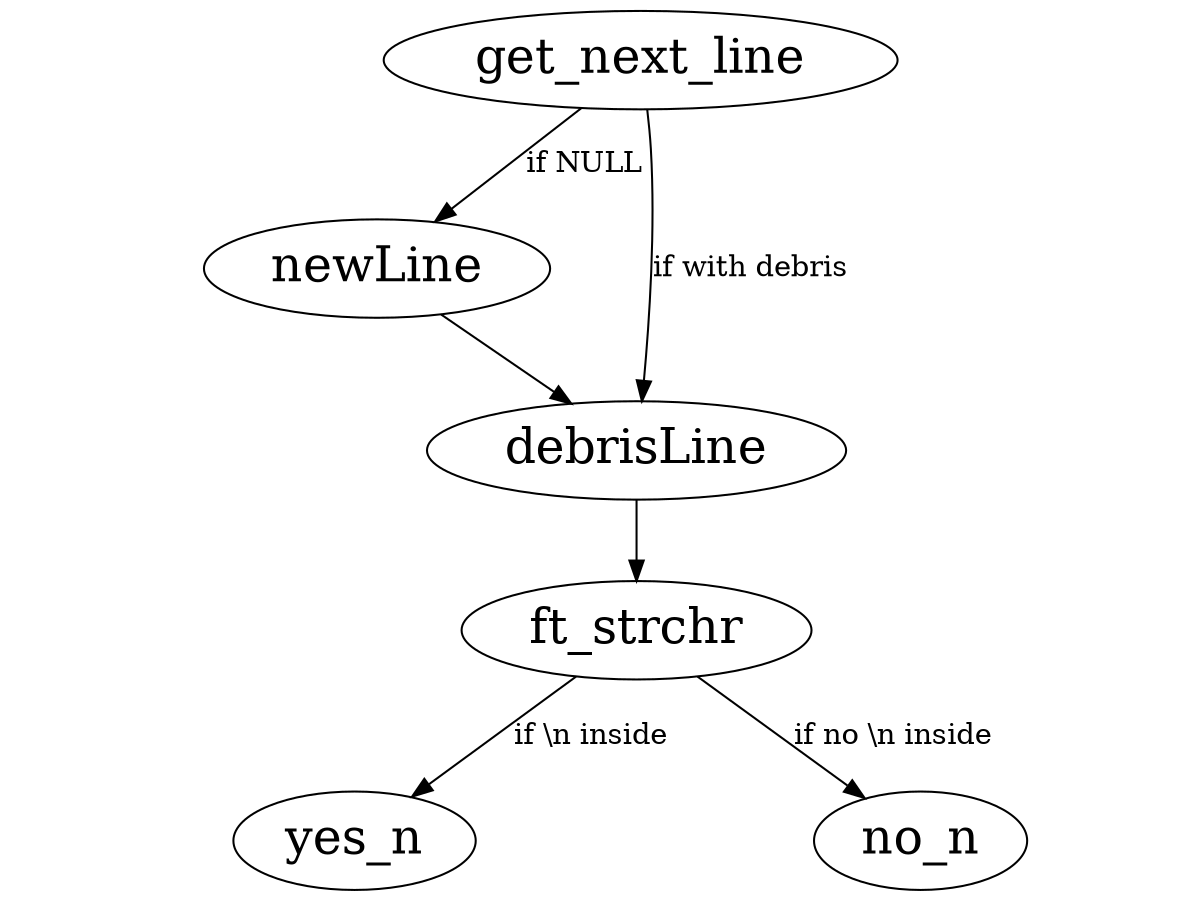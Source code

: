 
digraph G {
	size="8,6"; ratio=fill; node[fontsize=24];

	get_next_line->newLine [label="if NULL"]
	get_next_line->debrisLine [label="if with debris"]

	newLine->debrisLine;

	debrisLine->ft_strchr;

	ft_strchr->yes_n [label="if \\n inside"];
	ft_strchr->no_n [label="if no \\n inside"];
	
	//no_n->malloc; no_n->read; no_n->free_ret; no_n->ft_substr; no_n->ft_strlen;
	//no_n->free_chg; no_n->make_new;

	//make_new->ft_strchr; make_new->ft_substr; make_new->ft_strjoin; make_new->free_chg;
	//make_new->ft_strlen; make_new->free;

	//subgraph "cluster_get_next_line" { label="get_next_line.c"; free_ret; free_chg;
	//									make_new; no_n; get_next_line; }
	
	//subgraph "cluster_get_next_line_utils" { label="get_next_line_utils.c" ft_strlen; ft_strchr;
	//										ft_substr; ft_strjoin;  }
	
	//subgraph "cluster_builtins" { label="builtins" malloc; read; free; }
}
